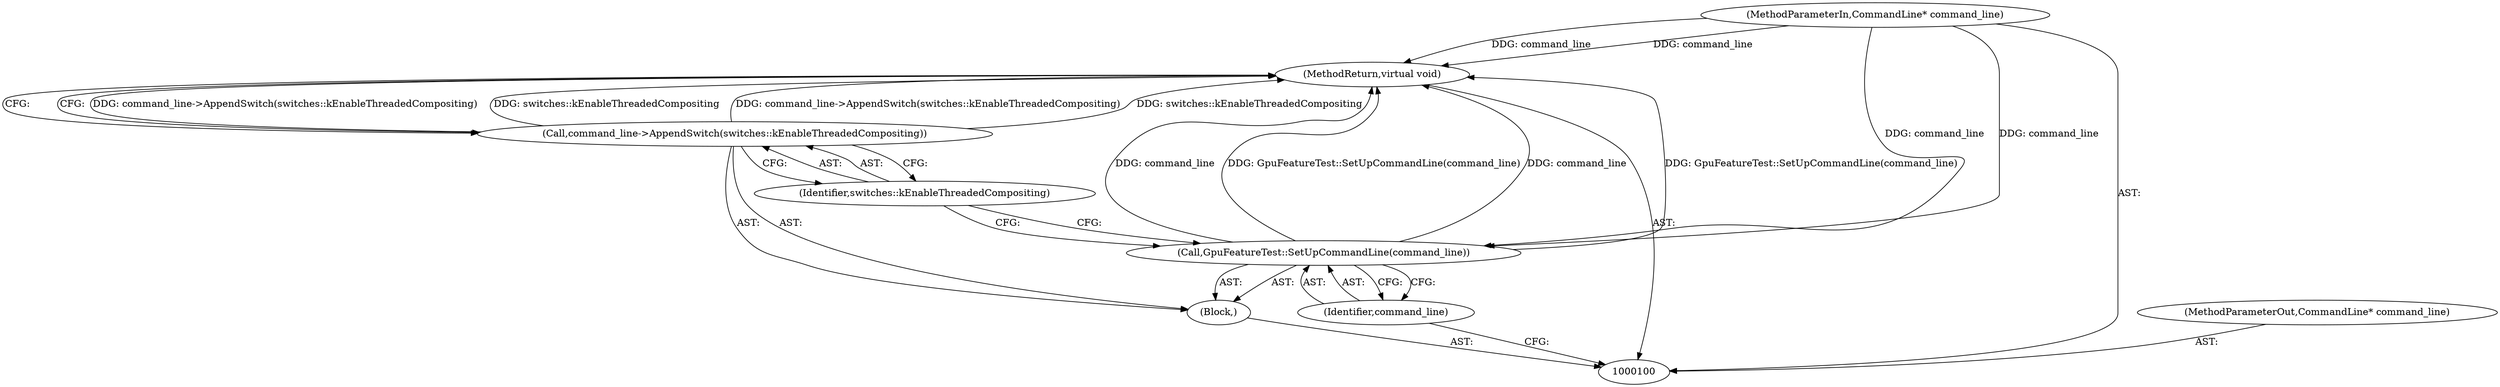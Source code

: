digraph "1_Chrome_3511b6ec1e955578ddb6e90f0cc99f824e36026e" {
"1000107" [label="(MethodReturn,virtual void)"];
"1000101" [label="(MethodParameterIn,CommandLine* command_line)"];
"1000121" [label="(MethodParameterOut,CommandLine* command_line)"];
"1000102" [label="(Block,)"];
"1000104" [label="(Identifier,command_line)"];
"1000103" [label="(Call,GpuFeatureTest::SetUpCommandLine(command_line))"];
"1000106" [label="(Identifier,switches::kEnableThreadedCompositing)"];
"1000105" [label="(Call,command_line->AppendSwitch(switches::kEnableThreadedCompositing))"];
"1000107" -> "1000100"  [label="AST: "];
"1000107" -> "1000105"  [label="CFG: "];
"1000103" -> "1000107"  [label="DDG: command_line"];
"1000103" -> "1000107"  [label="DDG: GpuFeatureTest::SetUpCommandLine(command_line)"];
"1000105" -> "1000107"  [label="DDG: command_line->AppendSwitch(switches::kEnableThreadedCompositing)"];
"1000105" -> "1000107"  [label="DDG: switches::kEnableThreadedCompositing"];
"1000101" -> "1000107"  [label="DDG: command_line"];
"1000101" -> "1000100"  [label="AST: "];
"1000101" -> "1000107"  [label="DDG: command_line"];
"1000101" -> "1000103"  [label="DDG: command_line"];
"1000121" -> "1000100"  [label="AST: "];
"1000102" -> "1000100"  [label="AST: "];
"1000103" -> "1000102"  [label="AST: "];
"1000105" -> "1000102"  [label="AST: "];
"1000104" -> "1000103"  [label="AST: "];
"1000104" -> "1000100"  [label="CFG: "];
"1000103" -> "1000104"  [label="CFG: "];
"1000103" -> "1000102"  [label="AST: "];
"1000103" -> "1000104"  [label="CFG: "];
"1000104" -> "1000103"  [label="AST: "];
"1000106" -> "1000103"  [label="CFG: "];
"1000103" -> "1000107"  [label="DDG: command_line"];
"1000103" -> "1000107"  [label="DDG: GpuFeatureTest::SetUpCommandLine(command_line)"];
"1000101" -> "1000103"  [label="DDG: command_line"];
"1000106" -> "1000105"  [label="AST: "];
"1000106" -> "1000103"  [label="CFG: "];
"1000105" -> "1000106"  [label="CFG: "];
"1000105" -> "1000102"  [label="AST: "];
"1000105" -> "1000106"  [label="CFG: "];
"1000106" -> "1000105"  [label="AST: "];
"1000107" -> "1000105"  [label="CFG: "];
"1000105" -> "1000107"  [label="DDG: command_line->AppendSwitch(switches::kEnableThreadedCompositing)"];
"1000105" -> "1000107"  [label="DDG: switches::kEnableThreadedCompositing"];
}
